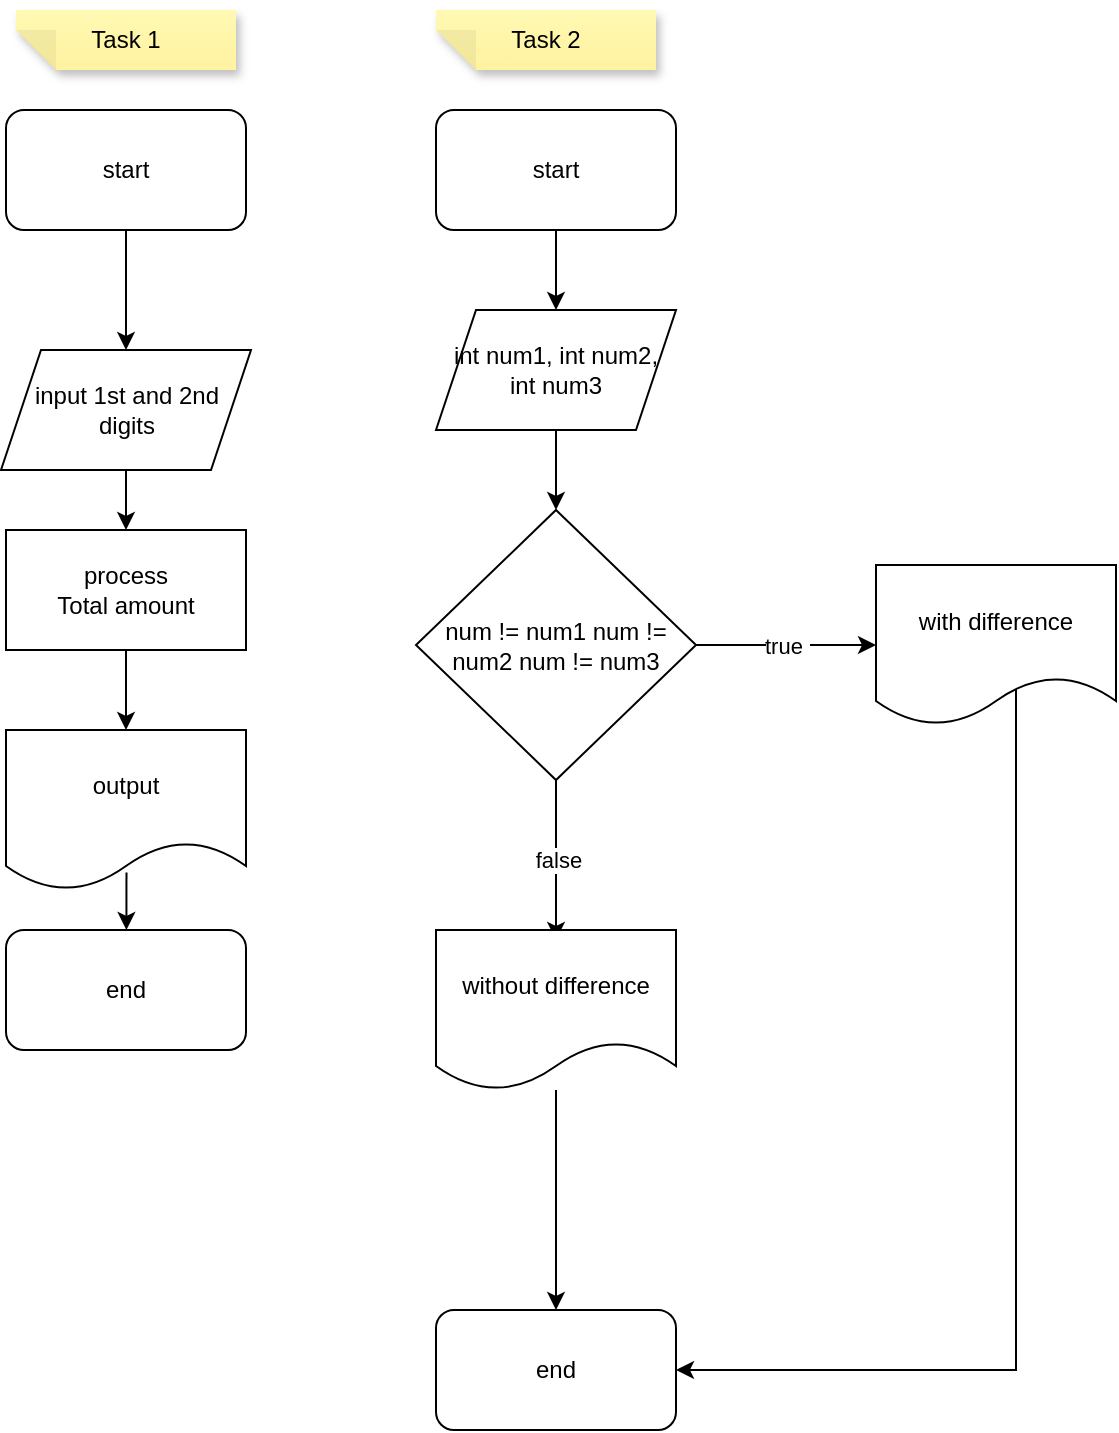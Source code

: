<mxfile version="21.8.2" type="google">
  <diagram id="C5RBs43oDa-KdzZeNtuy" name="Page-1">
    <mxGraphModel grid="1" page="1" gridSize="10" guides="1" tooltips="1" connect="1" arrows="1" fold="1" pageScale="1" pageWidth="827" pageHeight="1169" math="0" shadow="0">
      <root>
        <mxCell id="WIyWlLk6GJQsqaUBKTNV-0" />
        <mxCell id="WIyWlLk6GJQsqaUBKTNV-1" parent="WIyWlLk6GJQsqaUBKTNV-0" />
        <mxCell id="S5O8IFmX5ptZKu_9x33s-0" value="Task 1" style="shape=note;whiteSpace=wrap;html=1;backgroundOutline=1;fontColor=#000000;darkOpacity=0.05;fillColor=#FFF9B2;strokeColor=none;fillStyle=solid;direction=west;gradientDirection=north;gradientColor=#FFF2A1;shadow=1;size=20;pointerEvents=1;" vertex="1" parent="WIyWlLk6GJQsqaUBKTNV-1">
          <mxGeometry x="190" y="10" width="110" height="30" as="geometry" />
        </mxCell>
        <mxCell id="S5O8IFmX5ptZKu_9x33s-3" value="" style="edgeStyle=orthogonalEdgeStyle;rounded=0;orthogonalLoop=1;jettySize=auto;html=1;entryX=0.5;entryY=0;entryDx=0;entryDy=0;" edge="1" parent="WIyWlLk6GJQsqaUBKTNV-1" source="S5O8IFmX5ptZKu_9x33s-1" target="S5O8IFmX5ptZKu_9x33s-4">
          <mxGeometry relative="1" as="geometry">
            <mxPoint x="245" y="170" as="targetPoint" />
          </mxGeometry>
        </mxCell>
        <mxCell id="S5O8IFmX5ptZKu_9x33s-1" value="start" style="rounded=1;whiteSpace=wrap;html=1;" vertex="1" parent="WIyWlLk6GJQsqaUBKTNV-1">
          <mxGeometry x="185" y="60" width="120" height="60" as="geometry" />
        </mxCell>
        <mxCell id="S5O8IFmX5ptZKu_9x33s-8" value="" style="edgeStyle=orthogonalEdgeStyle;rounded=0;orthogonalLoop=1;jettySize=auto;html=1;" edge="1" parent="WIyWlLk6GJQsqaUBKTNV-1" source="S5O8IFmX5ptZKu_9x33s-4" target="S5O8IFmX5ptZKu_9x33s-6">
          <mxGeometry relative="1" as="geometry" />
        </mxCell>
        <mxCell id="S5O8IFmX5ptZKu_9x33s-4" value="input 1st and 2nd digits" style="shape=parallelogram;perimeter=parallelogramPerimeter;whiteSpace=wrap;html=1;fixedSize=1;" vertex="1" parent="WIyWlLk6GJQsqaUBKTNV-1">
          <mxGeometry x="182.5" y="180" width="125" height="60" as="geometry" />
        </mxCell>
        <mxCell id="S5O8IFmX5ptZKu_9x33s-10" value="" style="edgeStyle=orthogonalEdgeStyle;rounded=0;orthogonalLoop=1;jettySize=auto;html=1;" edge="1" parent="WIyWlLk6GJQsqaUBKTNV-1" source="S5O8IFmX5ptZKu_9x33s-6" target="S5O8IFmX5ptZKu_9x33s-9">
          <mxGeometry relative="1" as="geometry" />
        </mxCell>
        <mxCell id="S5O8IFmX5ptZKu_9x33s-6" value="process&lt;br&gt;Total amount" style="rounded=0;whiteSpace=wrap;html=1;" vertex="1" parent="WIyWlLk6GJQsqaUBKTNV-1">
          <mxGeometry x="185" y="270" width="120" height="60" as="geometry" />
        </mxCell>
        <mxCell id="S5O8IFmX5ptZKu_9x33s-15" value="" style="edgeStyle=orthogonalEdgeStyle;rounded=0;orthogonalLoop=1;jettySize=auto;html=1;exitX=0.502;exitY=0.89;exitDx=0;exitDy=0;exitPerimeter=0;" edge="1" parent="WIyWlLk6GJQsqaUBKTNV-1" source="S5O8IFmX5ptZKu_9x33s-9" target="S5O8IFmX5ptZKu_9x33s-13">
          <mxGeometry relative="1" as="geometry" />
        </mxCell>
        <mxCell id="S5O8IFmX5ptZKu_9x33s-9" value="output" style="shape=document;whiteSpace=wrap;html=1;boundedLbl=1;rounded=0;" vertex="1" parent="WIyWlLk6GJQsqaUBKTNV-1">
          <mxGeometry x="185" y="370" width="120" height="80" as="geometry" />
        </mxCell>
        <mxCell id="S5O8IFmX5ptZKu_9x33s-13" value="end" style="rounded=1;whiteSpace=wrap;html=1;" vertex="1" parent="WIyWlLk6GJQsqaUBKTNV-1">
          <mxGeometry x="185" y="470" width="120" height="60" as="geometry" />
        </mxCell>
        <mxCell id="S5O8IFmX5ptZKu_9x33s-16" value="Task 2" style="shape=note;whiteSpace=wrap;html=1;backgroundOutline=1;fontColor=#000000;darkOpacity=0.05;fillColor=#FFF9B2;strokeColor=none;fillStyle=solid;direction=west;gradientDirection=north;gradientColor=#FFF2A1;shadow=1;size=20;pointerEvents=1;" vertex="1" parent="WIyWlLk6GJQsqaUBKTNV-1">
          <mxGeometry x="400" y="10" width="110" height="30" as="geometry" />
        </mxCell>
        <mxCell id="S5O8IFmX5ptZKu_9x33s-19" value="" style="edgeStyle=orthogonalEdgeStyle;rounded=0;orthogonalLoop=1;jettySize=auto;html=1;" edge="1" parent="WIyWlLk6GJQsqaUBKTNV-1" source="S5O8IFmX5ptZKu_9x33s-17" target="S5O8IFmX5ptZKu_9x33s-18">
          <mxGeometry relative="1" as="geometry" />
        </mxCell>
        <mxCell id="S5O8IFmX5ptZKu_9x33s-17" value="start" style="rounded=1;whiteSpace=wrap;html=1;" vertex="1" parent="WIyWlLk6GJQsqaUBKTNV-1">
          <mxGeometry x="400" y="60" width="120" height="60" as="geometry" />
        </mxCell>
        <mxCell id="S5O8IFmX5ptZKu_9x33s-22" value="" style="edgeStyle=orthogonalEdgeStyle;rounded=0;orthogonalLoop=1;jettySize=auto;html=1;" edge="1" parent="WIyWlLk6GJQsqaUBKTNV-1" source="S5O8IFmX5ptZKu_9x33s-18" target="S5O8IFmX5ptZKu_9x33s-20">
          <mxGeometry relative="1" as="geometry" />
        </mxCell>
        <mxCell id="S5O8IFmX5ptZKu_9x33s-18" value="int num1, int num2, int num3" style="shape=parallelogram;perimeter=parallelogramPerimeter;whiteSpace=wrap;html=1;fixedSize=1;" vertex="1" parent="WIyWlLk6GJQsqaUBKTNV-1">
          <mxGeometry x="400" y="160" width="120" height="60" as="geometry" />
        </mxCell>
        <mxCell id="S5O8IFmX5ptZKu_9x33s-24" value="true&amp;nbsp;" style="edgeStyle=orthogonalEdgeStyle;rounded=0;orthogonalLoop=1;jettySize=auto;html=1;" edge="1" parent="WIyWlLk6GJQsqaUBKTNV-1" source="S5O8IFmX5ptZKu_9x33s-20" target="S5O8IFmX5ptZKu_9x33s-23">
          <mxGeometry relative="1" as="geometry" />
        </mxCell>
        <mxCell id="S5O8IFmX5ptZKu_9x33s-26" value="false" style="edgeStyle=orthogonalEdgeStyle;rounded=0;orthogonalLoop=1;jettySize=auto;html=1;" edge="1" parent="WIyWlLk6GJQsqaUBKTNV-1" source="S5O8IFmX5ptZKu_9x33s-20">
          <mxGeometry relative="1" as="geometry">
            <mxPoint x="460" y="475" as="targetPoint" />
          </mxGeometry>
        </mxCell>
        <mxCell id="S5O8IFmX5ptZKu_9x33s-20" value="num != num1 num != num2 num != num3" style="rhombus;whiteSpace=wrap;html=1;" vertex="1" parent="WIyWlLk6GJQsqaUBKTNV-1">
          <mxGeometry x="390" y="260" width="140" height="135" as="geometry" />
        </mxCell>
        <mxCell id="S5O8IFmX5ptZKu_9x33s-23" value="with difference" style="shape=document;whiteSpace=wrap;html=1;boundedLbl=1;" vertex="1" parent="WIyWlLk6GJQsqaUBKTNV-1">
          <mxGeometry x="620" y="287.5" width="120" height="80" as="geometry" />
        </mxCell>
        <mxCell id="S5O8IFmX5ptZKu_9x33s-29" value="" style="edgeStyle=orthogonalEdgeStyle;rounded=0;orthogonalLoop=1;jettySize=auto;html=1;" edge="1" parent="WIyWlLk6GJQsqaUBKTNV-1" source="S5O8IFmX5ptZKu_9x33s-27" target="S5O8IFmX5ptZKu_9x33s-28">
          <mxGeometry relative="1" as="geometry" />
        </mxCell>
        <mxCell id="S5O8IFmX5ptZKu_9x33s-27" value="without difference" style="shape=document;whiteSpace=wrap;html=1;boundedLbl=1;" vertex="1" parent="WIyWlLk6GJQsqaUBKTNV-1">
          <mxGeometry x="400" y="470" width="120" height="80" as="geometry" />
        </mxCell>
        <mxCell id="S5O8IFmX5ptZKu_9x33s-28" value="end" style="rounded=1;whiteSpace=wrap;html=1;" vertex="1" parent="WIyWlLk6GJQsqaUBKTNV-1">
          <mxGeometry x="400" y="660" width="120" height="60" as="geometry" />
        </mxCell>
        <mxCell id="S5O8IFmX5ptZKu_9x33s-30" value="" style="edgeStyle=orthogonalEdgeStyle;rounded=0;orthogonalLoop=1;jettySize=auto;html=1;entryX=1;entryY=0.5;entryDx=0;entryDy=0;" edge="1" parent="WIyWlLk6GJQsqaUBKTNV-1" target="S5O8IFmX5ptZKu_9x33s-28">
          <mxGeometry relative="1" as="geometry">
            <mxPoint x="690" y="350" as="sourcePoint" />
            <mxPoint x="690" y="460" as="targetPoint" />
            <Array as="points">
              <mxPoint x="690" y="690" />
            </Array>
          </mxGeometry>
        </mxCell>
      </root>
    </mxGraphModel>
  </diagram>
</mxfile>
